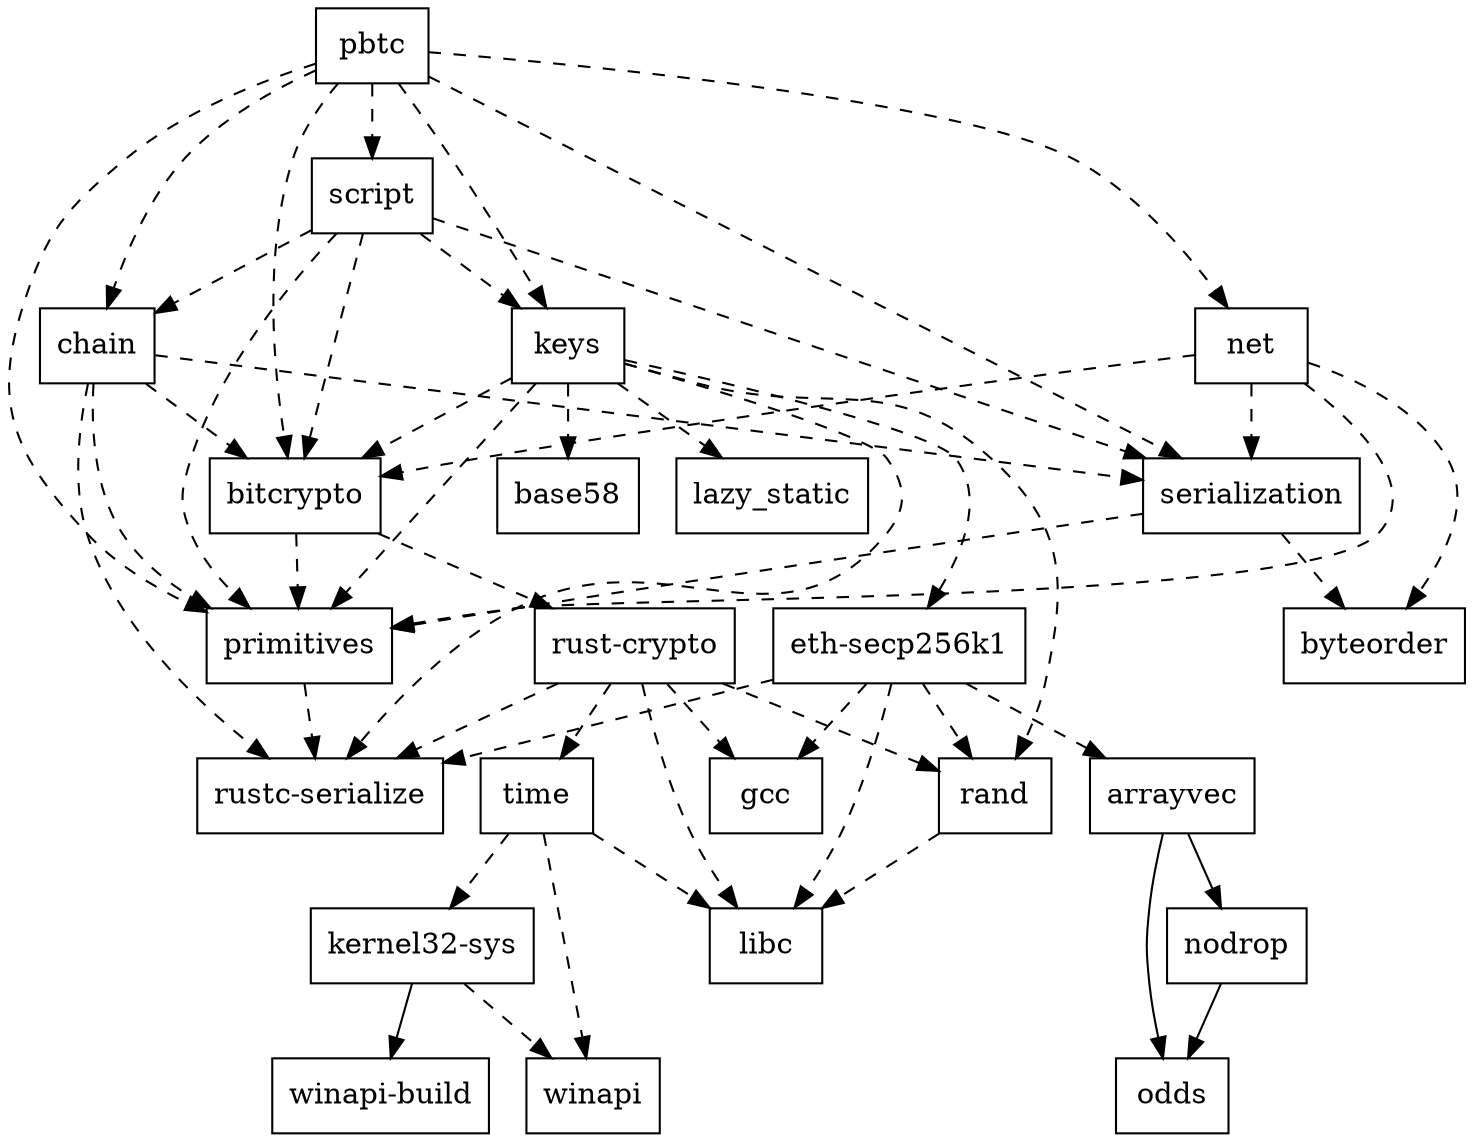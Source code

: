 digraph dependencies {
	N0[label="pbtc",shape=box];
	N1[label="bitcrypto",shape=box];
	N2[label="chain",shape=box];
	N3[label="keys",shape=box];
	N4[label="net",shape=box];
	N5[label="primitives",shape=box];
	N6[label="script",shape=box];
	N7[label="serialization",shape=box];
	N8[label="arrayvec",shape=box];
	N9[label="nodrop",shape=box];
	N10[label="odds",shape=box];
	N11[label="base58",shape=box];
	N12[label="rust-crypto",shape=box];
	N13[label="byteorder",shape=box];
	N14[label="rustc-serialize",shape=box];
	N15[label="eth-secp256k1",shape=box];
	N16[label="gcc",shape=box];
	N17[label="libc",shape=box];
	N18[label="rand",shape=box];
	N19[label="kernel32-sys",shape=box];
	N20[label="winapi",shape=box];
	N21[label="winapi-build",shape=box];
	N22[label="lazy_static",shape=box];
	N23[label="time",shape=box];
	N0 -> N1[label="",style=dashed];
	N0 -> N2[label="",style=dashed];
	N0 -> N3[label="",style=dashed];
	N0 -> N4[label="",style=dashed];
	N0 -> N5[label="",style=dashed];
	N0 -> N6[label="",style=dashed];
	N0 -> N7[label="",style=dashed];
	N1 -> N5[label="",style=dashed];
	N1 -> N12[label="",style=dashed];
	N2 -> N1[label="",style=dashed];
	N2 -> N5[label="",style=dashed];
	N2 -> N7[label="",style=dashed];
	N2 -> N14[label="",style=dashed];
	N3 -> N1[label="",style=dashed];
	N3 -> N5[label="",style=dashed];
	N3 -> N11[label="",style=dashed];
	N3 -> N14[label="",style=dashed];
	N3 -> N15[label="",style=dashed];
	N3 -> N18[label="",style=dashed];
	N3 -> N22[label="",style=dashed];
	N4 -> N1[label="",style=dashed];
	N4 -> N5[label="",style=dashed];
	N4 -> N7[label="",style=dashed];
	N4 -> N13[label="",style=dashed];
	N5 -> N14[label="",style=dashed];
	N6 -> N1[label="",style=dashed];
	N6 -> N2[label="",style=dashed];
	N6 -> N3[label="",style=dashed];
	N6 -> N5[label="",style=dashed];
	N6 -> N7[label="",style=dashed];
	N7 -> N5[label="",style=dashed];
	N7 -> N13[label="",style=dashed];
	N8 -> N9[label=""];
	N8 -> N10[label=""];
	N9 -> N10[label=""];
	N12 -> N14[label="",style=dashed];
	N12 -> N16[label="",style=dashed];
	N12 -> N17[label="",style=dashed];
	N12 -> N18[label="",style=dashed];
	N12 -> N23[label="",style=dashed];
	N15 -> N8[label="",style=dashed];
	N15 -> N14[label="",style=dashed];
	N15 -> N16[label="",style=dashed];
	N15 -> N17[label="",style=dashed];
	N15 -> N18[label="",style=dashed];
	N18 -> N17[label="",style=dashed];
	N19 -> N20[label="",style=dashed];
	N19 -> N21[label=""];
	N23 -> N17[label="",style=dashed];
	N23 -> N19[label="",style=dashed];
	N23 -> N20[label="",style=dashed];
}

